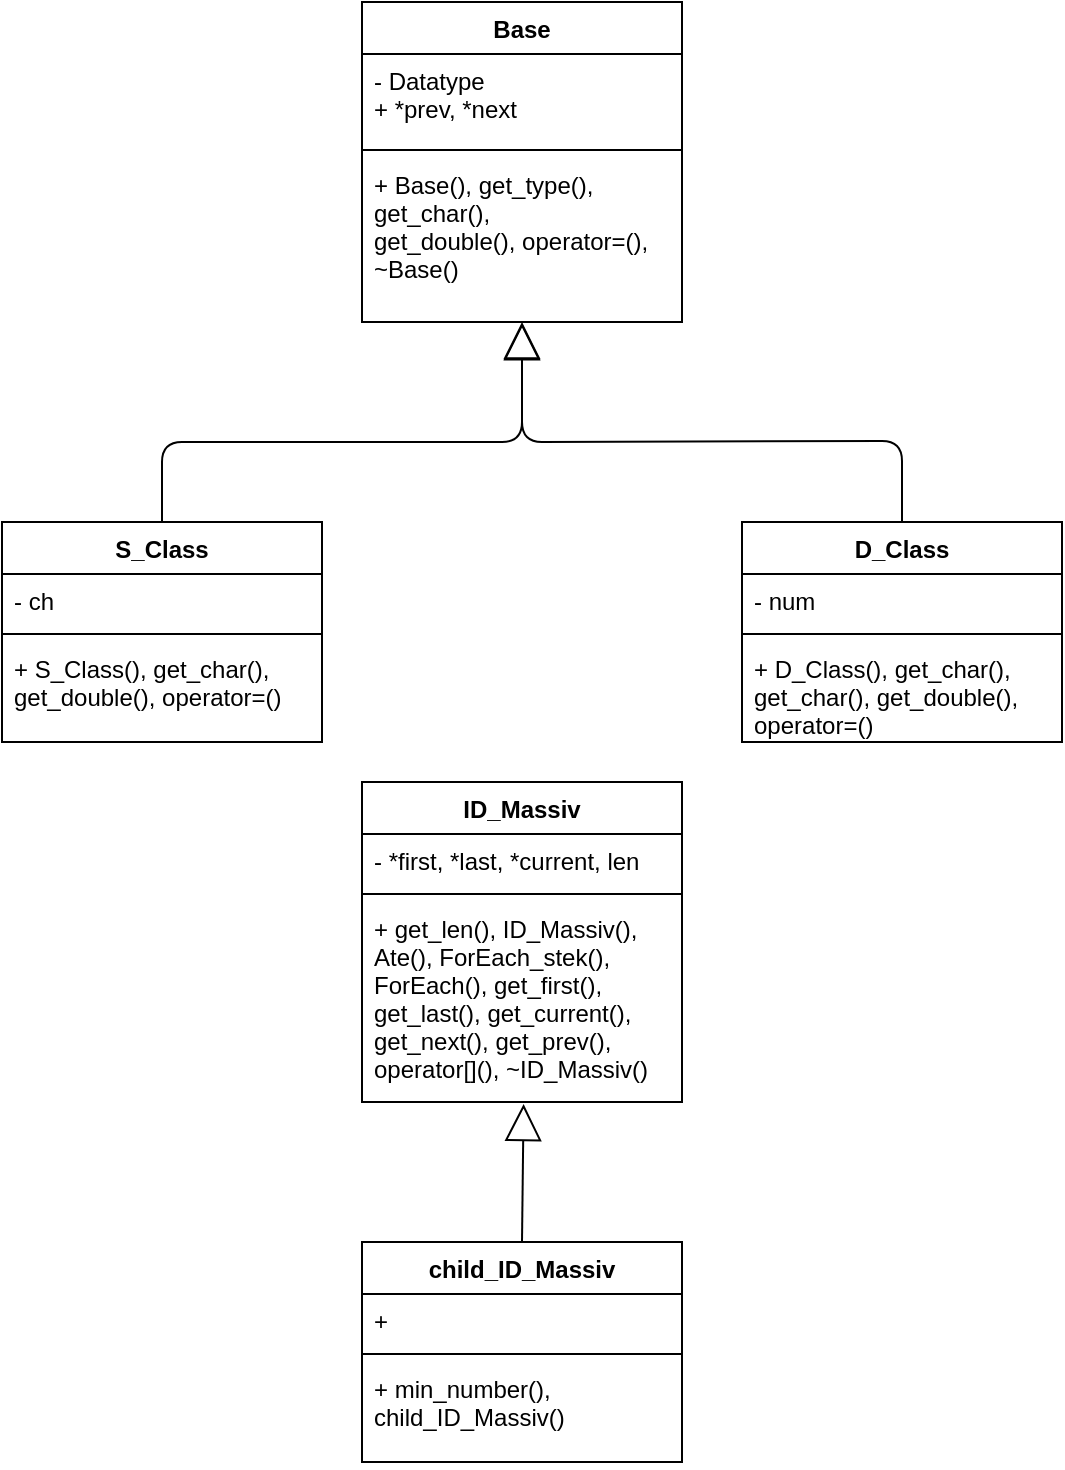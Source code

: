 <mxfile version="12.1.3" pages="1"><diagram id="PR0plhFFlYOe0MXO-YD0" name="Page-1"><mxGraphModel dx="1024" dy="428" grid="1" gridSize="10" guides="1" tooltips="1" connect="1" arrows="1" fold="1" page="1" pageScale="1" pageWidth="827" pageHeight="1169" math="0" shadow="0"><root><mxCell id="0"/><mxCell id="1" parent="0"/><mxCell id="tQxusTs7xUVKyoij3I9l-1" value="Base" style="swimlane;fontStyle=1;align=center;verticalAlign=top;childLayout=stackLayout;horizontal=1;startSize=26;horizontalStack=0;resizeParent=1;resizeParentMax=0;resizeLast=0;collapsible=1;marginBottom=0;" vertex="1" parent="1"><mxGeometry x="310" y="60" width="160" height="160" as="geometry"/></mxCell><mxCell id="tQxusTs7xUVKyoij3I9l-2" value="- Datatype&#10;+ *prev, *next" style="text;strokeColor=none;fillColor=none;align=left;verticalAlign=top;spacingLeft=4;spacingRight=4;overflow=hidden;rotatable=0;points=[[0,0.5],[1,0.5]];portConstraint=eastwest;" vertex="1" parent="tQxusTs7xUVKyoij3I9l-1"><mxGeometry y="26" width="160" height="44" as="geometry"/></mxCell><mxCell id="tQxusTs7xUVKyoij3I9l-3" value="" style="line;strokeWidth=1;fillColor=none;align=left;verticalAlign=middle;spacingTop=-1;spacingLeft=3;spacingRight=3;rotatable=0;labelPosition=right;points=[];portConstraint=eastwest;" vertex="1" parent="tQxusTs7xUVKyoij3I9l-1"><mxGeometry y="70" width="160" height="8" as="geometry"/></mxCell><mxCell id="tQxusTs7xUVKyoij3I9l-4" value="+ Base(), get_type(), &#10;get_char(),&#10;get_double(), operator=(),&#10;~Base()" style="text;strokeColor=none;fillColor=none;align=left;verticalAlign=top;spacingLeft=4;spacingRight=4;overflow=hidden;rotatable=0;points=[[0,0.5],[1,0.5]];portConstraint=eastwest;" vertex="1" parent="tQxusTs7xUVKyoij3I9l-1"><mxGeometry y="78" width="160" height="82" as="geometry"/></mxCell><mxCell id="tQxusTs7xUVKyoij3I9l-5" value="S_Class" style="swimlane;fontStyle=1;align=center;verticalAlign=top;childLayout=stackLayout;horizontal=1;startSize=26;horizontalStack=0;resizeParent=1;resizeParentMax=0;resizeLast=0;collapsible=1;marginBottom=0;" vertex="1" parent="1"><mxGeometry x="130" y="320" width="160" height="110" as="geometry"/></mxCell><mxCell id="tQxusTs7xUVKyoij3I9l-6" value="- ch" style="text;strokeColor=none;fillColor=none;align=left;verticalAlign=top;spacingLeft=4;spacingRight=4;overflow=hidden;rotatable=0;points=[[0,0.5],[1,0.5]];portConstraint=eastwest;" vertex="1" parent="tQxusTs7xUVKyoij3I9l-5"><mxGeometry y="26" width="160" height="26" as="geometry"/></mxCell><mxCell id="tQxusTs7xUVKyoij3I9l-7" value="" style="line;strokeWidth=1;fillColor=none;align=left;verticalAlign=middle;spacingTop=-1;spacingLeft=3;spacingRight=3;rotatable=0;labelPosition=right;points=[];portConstraint=eastwest;" vertex="1" parent="tQxusTs7xUVKyoij3I9l-5"><mxGeometry y="52" width="160" height="8" as="geometry"/></mxCell><mxCell id="tQxusTs7xUVKyoij3I9l-8" value="+ S_Class(), get_char(), &#10;get_double(), operator=()" style="text;strokeColor=none;fillColor=none;align=left;verticalAlign=top;spacingLeft=4;spacingRight=4;overflow=hidden;rotatable=0;points=[[0,0.5],[1,0.5]];portConstraint=eastwest;" vertex="1" parent="tQxusTs7xUVKyoij3I9l-5"><mxGeometry y="60" width="160" height="50" as="geometry"/></mxCell><mxCell id="tQxusTs7xUVKyoij3I9l-13" value="D_Class" style="swimlane;fontStyle=1;align=center;verticalAlign=top;childLayout=stackLayout;horizontal=1;startSize=26;horizontalStack=0;resizeParent=1;resizeParentMax=0;resizeLast=0;collapsible=1;marginBottom=0;" vertex="1" parent="1"><mxGeometry x="500" y="320" width="160" height="110" as="geometry"/></mxCell><mxCell id="tQxusTs7xUVKyoij3I9l-14" value="- num" style="text;strokeColor=none;fillColor=none;align=left;verticalAlign=top;spacingLeft=4;spacingRight=4;overflow=hidden;rotatable=0;points=[[0,0.5],[1,0.5]];portConstraint=eastwest;" vertex="1" parent="tQxusTs7xUVKyoij3I9l-13"><mxGeometry y="26" width="160" height="26" as="geometry"/></mxCell><mxCell id="tQxusTs7xUVKyoij3I9l-15" value="" style="line;strokeWidth=1;fillColor=none;align=left;verticalAlign=middle;spacingTop=-1;spacingLeft=3;spacingRight=3;rotatable=0;labelPosition=right;points=[];portConstraint=eastwest;" vertex="1" parent="tQxusTs7xUVKyoij3I9l-13"><mxGeometry y="52" width="160" height="8" as="geometry"/></mxCell><mxCell id="tQxusTs7xUVKyoij3I9l-16" value="+ D_Class(), get_char(),&#10;get_char(), get_double(),&#10;operator=()" style="text;strokeColor=none;fillColor=none;align=left;verticalAlign=top;spacingLeft=4;spacingRight=4;overflow=hidden;rotatable=0;points=[[0,0.5],[1,0.5]];portConstraint=eastwest;" vertex="1" parent="tQxusTs7xUVKyoij3I9l-13"><mxGeometry y="60" width="160" height="50" as="geometry"/></mxCell><mxCell id="tQxusTs7xUVKyoij3I9l-17" value="" style="endArrow=block;endSize=16;endFill=0;html=1;entryX=0.5;entryY=1.007;entryDx=0;entryDy=0;entryPerimeter=0;exitX=0.5;exitY=0;exitDx=0;exitDy=0;" edge="1" parent="1" source="tQxusTs7xUVKyoij3I9l-5" target="tQxusTs7xUVKyoij3I9l-4"><mxGeometry width="160" relative="1" as="geometry"><mxPoint x="60" y="260" as="sourcePoint"/><mxPoint x="220" y="260" as="targetPoint"/><Array as="points"><mxPoint x="210" y="280"/><mxPoint x="390" y="280"/></Array></mxGeometry></mxCell><mxCell id="tQxusTs7xUVKyoij3I9l-18" value="" style="endArrow=block;endSize=16;endFill=0;html=1;exitX=0.5;exitY=0;exitDx=0;exitDy=0;" edge="1" parent="1"><mxGeometry width="160" relative="1" as="geometry"><mxPoint x="580" y="319.5" as="sourcePoint"/><mxPoint x="390" y="220" as="targetPoint"/><Array as="points"><mxPoint x="580" y="279.5"/><mxPoint x="390" y="280"/></Array></mxGeometry></mxCell><mxCell id="tQxusTs7xUVKyoij3I9l-19" value="ID_Massiv" style="swimlane;fontStyle=1;align=center;verticalAlign=top;childLayout=stackLayout;horizontal=1;startSize=26;horizontalStack=0;resizeParent=1;resizeParentMax=0;resizeLast=0;collapsible=1;marginBottom=0;" vertex="1" parent="1"><mxGeometry x="310" y="450" width="160" height="160" as="geometry"/></mxCell><mxCell id="tQxusTs7xUVKyoij3I9l-20" value="- *first, *last, *current, len" style="text;strokeColor=none;fillColor=none;align=left;verticalAlign=top;spacingLeft=4;spacingRight=4;overflow=hidden;rotatable=0;points=[[0,0.5],[1,0.5]];portConstraint=eastwest;" vertex="1" parent="tQxusTs7xUVKyoij3I9l-19"><mxGeometry y="26" width="160" height="26" as="geometry"/></mxCell><mxCell id="tQxusTs7xUVKyoij3I9l-21" value="" style="line;strokeWidth=1;fillColor=none;align=left;verticalAlign=middle;spacingTop=-1;spacingLeft=3;spacingRight=3;rotatable=0;labelPosition=right;points=[];portConstraint=eastwest;" vertex="1" parent="tQxusTs7xUVKyoij3I9l-19"><mxGeometry y="52" width="160" height="8" as="geometry"/></mxCell><mxCell id="tQxusTs7xUVKyoij3I9l-22" value="+ get_len(), ID_Massiv(), &#10;Ate(), ForEach_stek(), &#10;ForEach(), get_first(),&#10;get_last(), get_current(),&#10;get_next(), get_prev(),&#10;operator[](), ~ID_Massiv()" style="text;strokeColor=none;fillColor=none;align=left;verticalAlign=top;spacingLeft=4;spacingRight=4;overflow=hidden;rotatable=0;points=[[0,0.5],[1,0.5]];portConstraint=eastwest;" vertex="1" parent="tQxusTs7xUVKyoij3I9l-19"><mxGeometry y="60" width="160" height="100" as="geometry"/></mxCell><mxCell id="tQxusTs7xUVKyoij3I9l-23" value="child_ID_Massiv" style="swimlane;fontStyle=1;align=center;verticalAlign=top;childLayout=stackLayout;horizontal=1;startSize=26;horizontalStack=0;resizeParent=1;resizeParentMax=0;resizeLast=0;collapsible=1;marginBottom=0;" vertex="1" parent="1"><mxGeometry x="310" y="680" width="160" height="110" as="geometry"/></mxCell><mxCell id="tQxusTs7xUVKyoij3I9l-24" value="+" style="text;strokeColor=none;fillColor=none;align=left;verticalAlign=top;spacingLeft=4;spacingRight=4;overflow=hidden;rotatable=0;points=[[0,0.5],[1,0.5]];portConstraint=eastwest;" vertex="1" parent="tQxusTs7xUVKyoij3I9l-23"><mxGeometry y="26" width="160" height="26" as="geometry"/></mxCell><mxCell id="tQxusTs7xUVKyoij3I9l-25" value="" style="line;strokeWidth=1;fillColor=none;align=left;verticalAlign=middle;spacingTop=-1;spacingLeft=3;spacingRight=3;rotatable=0;labelPosition=right;points=[];portConstraint=eastwest;" vertex="1" parent="tQxusTs7xUVKyoij3I9l-23"><mxGeometry y="52" width="160" height="8" as="geometry"/></mxCell><mxCell id="tQxusTs7xUVKyoij3I9l-26" value="+ min_number(), &#10;child_ID_Massiv()" style="text;strokeColor=none;fillColor=none;align=left;verticalAlign=top;spacingLeft=4;spacingRight=4;overflow=hidden;rotatable=0;points=[[0,0.5],[1,0.5]];portConstraint=eastwest;" vertex="1" parent="tQxusTs7xUVKyoij3I9l-23"><mxGeometry y="60" width="160" height="50" as="geometry"/></mxCell><mxCell id="tQxusTs7xUVKyoij3I9l-28" value="" style="endArrow=block;endSize=16;endFill=0;html=1;exitX=0.5;exitY=0;exitDx=0;exitDy=0;entryX=0.505;entryY=1.01;entryDx=0;entryDy=0;entryPerimeter=0;" edge="1" parent="1" source="tQxusTs7xUVKyoij3I9l-23" target="tQxusTs7xUVKyoij3I9l-22"><mxGeometry width="160" relative="1" as="geometry"><mxPoint x="250" y="650" as="sourcePoint"/><mxPoint x="390" y="640" as="targetPoint"/></mxGeometry></mxCell></root></mxGraphModel></diagram></mxfile>